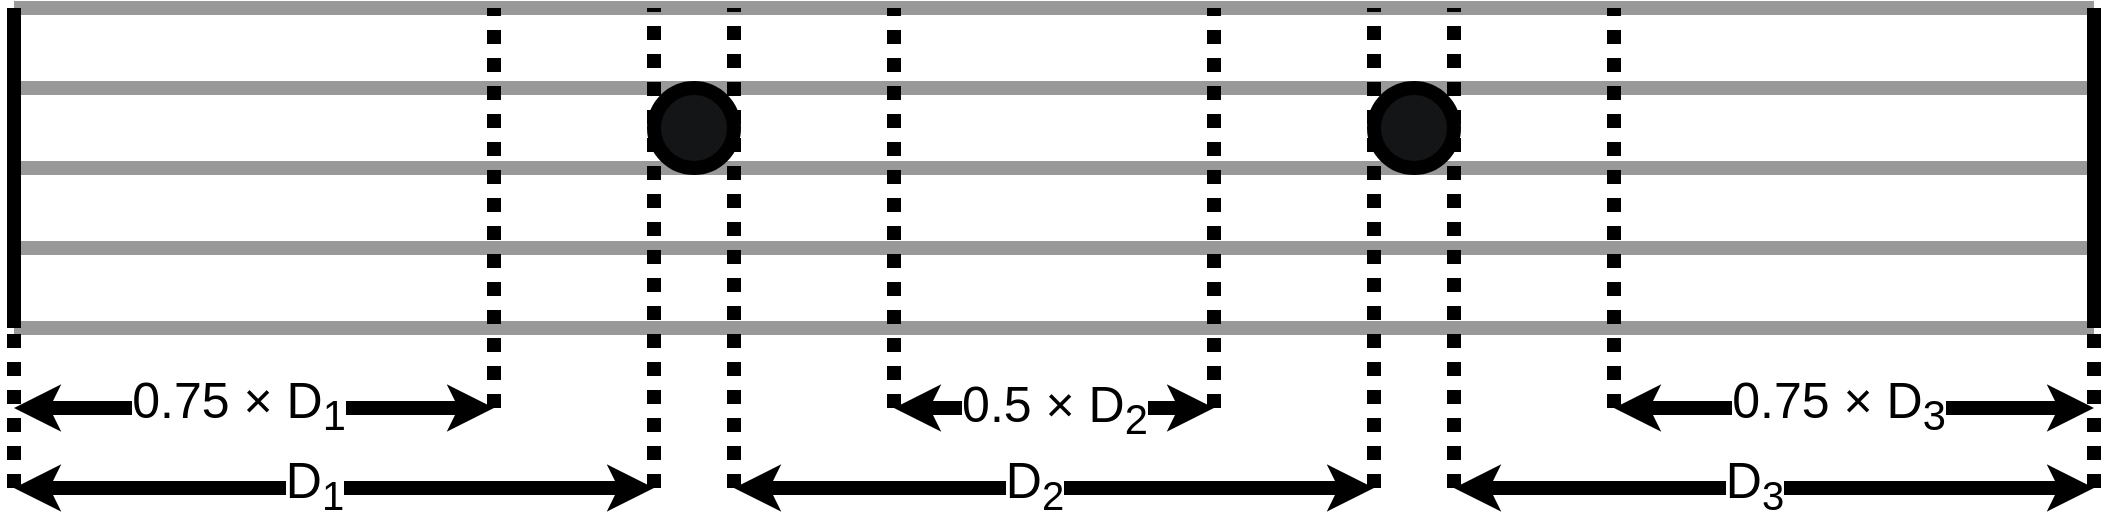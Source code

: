 <mxfile userAgent="Mozilla/5.0 (X11; Linux x86_64) AppleWebKit/537.36 (KHTML, like Gecko) Chrome/57.0.299.133 Safari/537.36" version="6.4.6" editor="www.draw.io"><diagram name="Page-1"><mxGraphModel dx="1775" dy="1112" grid="1" gridSize="10" guides="1" tooltips="1" connect="1" arrows="1" fold="1" page="0" pageScale="1" pageWidth="826" pageHeight="1169" background="#ffffff" math="0" shadow="0"><root><mxCell id="0"/><mxCell id="1" parent="0"/><mxCell id="2" value="" style="endArrow=none;html=1;shadow=0;strokeColor=#999999;strokeWidth=7;fontSize=25;" edge="1" parent="1"><mxGeometry width="50" height="50" relative="1" as="geometry"><mxPoint y="40" as="sourcePoint"/><mxPoint x="1040" y="40" as="targetPoint"/></mxGeometry></mxCell><mxCell id="5" value="" style="endArrow=none;html=1;shadow=0;strokeColor=#999999;strokeWidth=7;fontSize=25;" edge="1" parent="1"><mxGeometry width="50" height="50" relative="1" as="geometry"><mxPoint as="sourcePoint"/><mxPoint x="1040" as="targetPoint"/></mxGeometry></mxCell><mxCell id="7" value="" style="endArrow=none;html=1;shadow=0;strokeColor=#999999;strokeWidth=7;fontSize=25;" edge="1" parent="1"><mxGeometry width="50" height="50" relative="1" as="geometry"><mxPoint y="120" as="sourcePoint"/><mxPoint x="1040" y="120" as="targetPoint"/></mxGeometry></mxCell><mxCell id="8" value="" style="endArrow=none;html=1;shadow=0;strokeColor=#999999;strokeWidth=7;fontSize=25;" edge="1" parent="1"><mxGeometry width="50" height="50" relative="1" as="geometry"><mxPoint y="160" as="sourcePoint"/><mxPoint x="1040" y="160" as="targetPoint"/></mxGeometry></mxCell><mxCell id="30" value="" style="endArrow=none;html=1;shadow=0;strokeColor=#999999;strokeWidth=7;fontSize=25;" edge="1" parent="1"><mxGeometry width="50" height="50" relative="1" as="geometry"><mxPoint y="80" as="sourcePoint"/><mxPoint x="1040" y="80" as="targetPoint"/></mxGeometry></mxCell><mxCell id="12" value="" style="endArrow=none;html=1;shadow=0;strokeColor=#000000;strokeWidth=7;fontSize=25;" edge="1" parent="1"><mxGeometry width="50" height="50" relative="1" as="geometry"><mxPoint x="1040" as="sourcePoint"/><mxPoint x="1040" y="160" as="targetPoint"/></mxGeometry></mxCell><mxCell id="11" value="" style="endArrow=none;html=1;shadow=0;strokeColor=#000000;strokeWidth=7;fontSize=25;" edge="1" parent="1"><mxGeometry width="50" height="50" relative="1" as="geometry"><mxPoint as="sourcePoint"/><mxPoint y="160" as="targetPoint"/></mxGeometry></mxCell><mxCell id="31" value="" style="ellipse;whiteSpace=wrap;html=1;fillColor=#131516;strokeWidth=7;fontSize=25;" vertex="1" parent="1"><mxGeometry x="320" y="40" width="40" height="40" as="geometry"/></mxCell><mxCell id="32" value="" style="ellipse;whiteSpace=wrap;html=1;fillColor=#131516;strokeWidth=7;fontSize=25;" vertex="1" parent="1"><mxGeometry x="680" y="40" width="40" height="40" as="geometry"/></mxCell><mxCell id="17" value="" style="endArrow=none;html=1;dashed=1;dashPattern=1 1;shadow=0;strokeColor=#000000;strokeWidth=7;fontSize=25;" edge="1" parent="1"><mxGeometry width="50" height="50" relative="1" as="geometry"><mxPoint x="360" y="240" as="sourcePoint"/><mxPoint x="360" as="targetPoint"/><Array as="points"/></mxGeometry></mxCell><mxCell id="18" value="" style="endArrow=none;html=1;dashed=1;dashPattern=1 1;shadow=0;strokeColor=#000000;strokeWidth=7;fontSize=25;" edge="1" parent="1"><mxGeometry width="50" height="50" relative="1" as="geometry"><mxPoint x="440" y="200" as="sourcePoint"/><mxPoint x="440" as="targetPoint"/><Array as="points"/></mxGeometry></mxCell><mxCell id="19" value="" style="endArrow=none;html=1;dashed=1;dashPattern=1 1;shadow=0;strokeColor=#000000;strokeWidth=7;fontSize=25;" edge="1" parent="1"><mxGeometry width="50" height="50" relative="1" as="geometry"><mxPoint x="320" y="240" as="sourcePoint"/><mxPoint x="320" as="targetPoint"/><Array as="points"/></mxGeometry></mxCell><mxCell id="20" value="" style="endArrow=none;html=1;dashed=1;dashPattern=1 1;shadow=0;strokeColor=#000000;strokeWidth=7;fontSize=25;" edge="1" parent="1"><mxGeometry width="50" height="50" relative="1" as="geometry"><mxPoint x="240" y="200" as="sourcePoint"/><mxPoint x="240" as="targetPoint"/><Array as="points"/></mxGeometry></mxCell><mxCell id="22" value="" style="endArrow=none;html=1;dashed=1;dashPattern=1 1;shadow=0;strokeColor=#000000;strokeWidth=7;fontSize=25;" edge="1" parent="1"><mxGeometry width="50" height="50" relative="1" as="geometry"><mxPoint x="800" y="200" as="sourcePoint"/><mxPoint x="800" as="targetPoint"/><Array as="points"/></mxGeometry></mxCell><mxCell id="24" value="" style="endArrow=none;html=1;dashed=1;dashPattern=1 1;shadow=0;strokeColor=#000000;strokeWidth=7;fontSize=25;" edge="1" parent="1"><mxGeometry width="50" height="50" relative="1" as="geometry"><mxPoint x="680" y="240" as="sourcePoint"/><mxPoint x="680" as="targetPoint"/><Array as="points"/></mxGeometry></mxCell><mxCell id="25" value="" style="endArrow=none;html=1;dashed=1;dashPattern=1 1;shadow=0;strokeColor=#000000;strokeWidth=7;fontSize=25;" edge="1" parent="1"><mxGeometry width="50" height="50" relative="1" as="geometry"><mxPoint x="600" y="200" as="sourcePoint"/><mxPoint x="600" as="targetPoint"/><Array as="points"/></mxGeometry></mxCell><mxCell id="26" value="" style="endArrow=none;html=1;dashed=1;dashPattern=1 1;shadow=0;strokeColor=#000000;strokeWidth=7;fontSize=25;" edge="1" parent="1"><mxGeometry width="50" height="50" relative="1" as="geometry"><mxPoint x="720" y="240" as="sourcePoint"/><mxPoint x="720" as="targetPoint"/><Array as="points"/></mxGeometry></mxCell><mxCell id="34" value="" style="endArrow=none;html=1;dashed=1;dashPattern=1 1;shadow=0;strokeColor=#000000;strokeWidth=7;fontSize=25;" edge="1" parent="1"><mxGeometry width="50" height="50" relative="1" as="geometry"><mxPoint y="240" as="sourcePoint"/><mxPoint y="160" as="targetPoint"/><Array as="points"/></mxGeometry></mxCell><mxCell id="35" value="" style="endArrow=none;html=1;dashed=1;dashPattern=1 1;shadow=0;strokeColor=#000000;strokeWidth=7;fontSize=25;" edge="1" parent="1"><mxGeometry width="50" height="50" relative="1" as="geometry"><mxPoint x="1040" y="240" as="sourcePoint"/><mxPoint x="1040" y="160" as="targetPoint"/><Array as="points"/></mxGeometry></mxCell><mxCell id="36" value="" style="endArrow=classic;html=1;shadow=0;strokeColor=#000000;strokeWidth=7;startArrow=classic;startFill=1;endSize=1;startSize=1;endFill=1;fontSize=25;" edge="1" parent="1"><mxGeometry width="50" height="50" relative="1" as="geometry"><mxPoint y="240" as="sourcePoint"/><mxPoint x="320" y="240" as="targetPoint"/></mxGeometry></mxCell><mxCell id="37" value="D&lt;sub&gt;&lt;font style=&quot;font-size: 20px&quot;&gt;1&lt;/font&gt;&lt;/sub&gt;" style="text;html=1;resizable=0;points=[];align=center;verticalAlign=middle;labelBackgroundColor=#ffffff;fontSize=25;" vertex="1" connectable="0" parent="36"><mxGeometry x="-0.065" y="2" relative="1" as="geometry"><mxPoint as="offset"/></mxGeometry></mxCell><mxCell id="38" value="" style="endArrow=classic;html=1;shadow=0;strokeColor=#000000;strokeWidth=7;startArrow=classic;startFill=1;endSize=1;startSize=1;endFill=1;fontSize=25;" edge="1" parent="1"><mxGeometry width="50" height="50" relative="1" as="geometry"><mxPoint y="200" as="sourcePoint"/><mxPoint x="240" y="200" as="targetPoint"/><Array as="points"><mxPoint x="130" y="200"/></Array></mxGeometry></mxCell><mxCell id="39" value="0.75&amp;nbsp;&lt;span&gt;×&amp;nbsp;&lt;/span&gt;D&lt;sub&gt;&lt;font&gt;1&lt;/font&gt;&lt;/sub&gt;" style="text;html=1;resizable=0;points=[];align=center;verticalAlign=middle;labelBackgroundColor=#ffffff;fontSize=25;" vertex="1" connectable="0" parent="38"><mxGeometry x="-0.065" y="2" relative="1" as="geometry"><mxPoint as="offset"/></mxGeometry></mxCell><mxCell id="40" value="" style="endArrow=classic;html=1;shadow=0;strokeColor=#000000;strokeWidth=7;startArrow=classic;startFill=1;endSize=1;startSize=1;endFill=1;fontSize=25;" edge="1" parent="1"><mxGeometry width="50" height="50" relative="1" as="geometry"><mxPoint x="360" y="240" as="sourcePoint"/><mxPoint x="680" y="240" as="targetPoint"/></mxGeometry></mxCell><mxCell id="41" value="D&lt;sub&gt;&lt;font style=&quot;font-size: 20px&quot;&gt;2&lt;/font&gt;&lt;/sub&gt;" style="text;html=1;resizable=0;points=[];align=center;verticalAlign=middle;labelBackgroundColor=#ffffff;fontSize=25;" vertex="1" connectable="0" parent="40"><mxGeometry x="-0.065" y="2" relative="1" as="geometry"><mxPoint as="offset"/></mxGeometry></mxCell><mxCell id="42" value="" style="endArrow=classic;html=1;shadow=0;strokeColor=#000000;strokeWidth=7;startArrow=classic;startFill=1;endSize=1;startSize=1;endFill=1;fontSize=25;" edge="1" parent="1"><mxGeometry width="50" height="50" relative="1" as="geometry"><mxPoint x="720" y="240" as="sourcePoint"/><mxPoint x="1040" y="240" as="targetPoint"/></mxGeometry></mxCell><mxCell id="43" value="D&lt;sub&gt;&lt;font style=&quot;font-size: 20px&quot;&gt;3&lt;/font&gt;&lt;/sub&gt;" style="text;html=1;resizable=0;points=[];align=center;verticalAlign=middle;labelBackgroundColor=#ffffff;fontSize=25;" vertex="1" connectable="0" parent="42"><mxGeometry x="-0.065" y="2" relative="1" as="geometry"><mxPoint as="offset"/></mxGeometry></mxCell><mxCell id="44" value="" style="endArrow=classic;html=1;shadow=0;strokeColor=#000000;strokeWidth=7;startArrow=classic;startFill=1;endSize=1;startSize=1;endFill=1;fontSize=25;" edge="1" parent="1"><mxGeometry width="50" height="50" relative="1" as="geometry"><mxPoint x="800" y="200" as="sourcePoint"/><mxPoint x="1040" y="200" as="targetPoint"/><Array as="points"><mxPoint x="930" y="200"/></Array></mxGeometry></mxCell><mxCell id="45" value="0.75&amp;nbsp;&lt;span&gt;×&amp;nbsp;&lt;/span&gt;D&lt;sub&gt;&lt;font&gt;3&lt;/font&gt;&lt;/sub&gt;" style="text;html=1;resizable=0;points=[];align=center;verticalAlign=middle;labelBackgroundColor=#ffffff;fontSize=25;" vertex="1" connectable="0" parent="44"><mxGeometry x="-0.065" y="2" relative="1" as="geometry"><mxPoint as="offset"/></mxGeometry></mxCell><mxCell id="48" value="" style="endArrow=classic;html=1;shadow=0;strokeColor=#000000;strokeWidth=7;startArrow=classic;startFill=1;endSize=1;startSize=1;endFill=1;fontSize=25;" edge="1" parent="1"><mxGeometry width="50" height="50" relative="1" as="geometry"><mxPoint x="440" y="200" as="sourcePoint"/><mxPoint x="600" y="200" as="targetPoint"/><Array as="points"><mxPoint x="570" y="200"/></Array></mxGeometry></mxCell><mxCell id="49" value="0.5&amp;nbsp;&lt;span&gt;×&amp;nbsp;&lt;/span&gt;D&lt;sub&gt;&lt;font&gt;2&lt;/font&gt;&lt;/sub&gt;" style="text;html=1;resizable=0;points=[];align=center;verticalAlign=middle;labelBackgroundColor=#ffffff;fontSize=25;" vertex="1" connectable="0" parent="48"><mxGeometry x="-0.065" y="2" relative="1" as="geometry"><mxPoint x="5" y="2" as="offset"/></mxGeometry></mxCell></root></mxGraphModel></diagram></mxfile>